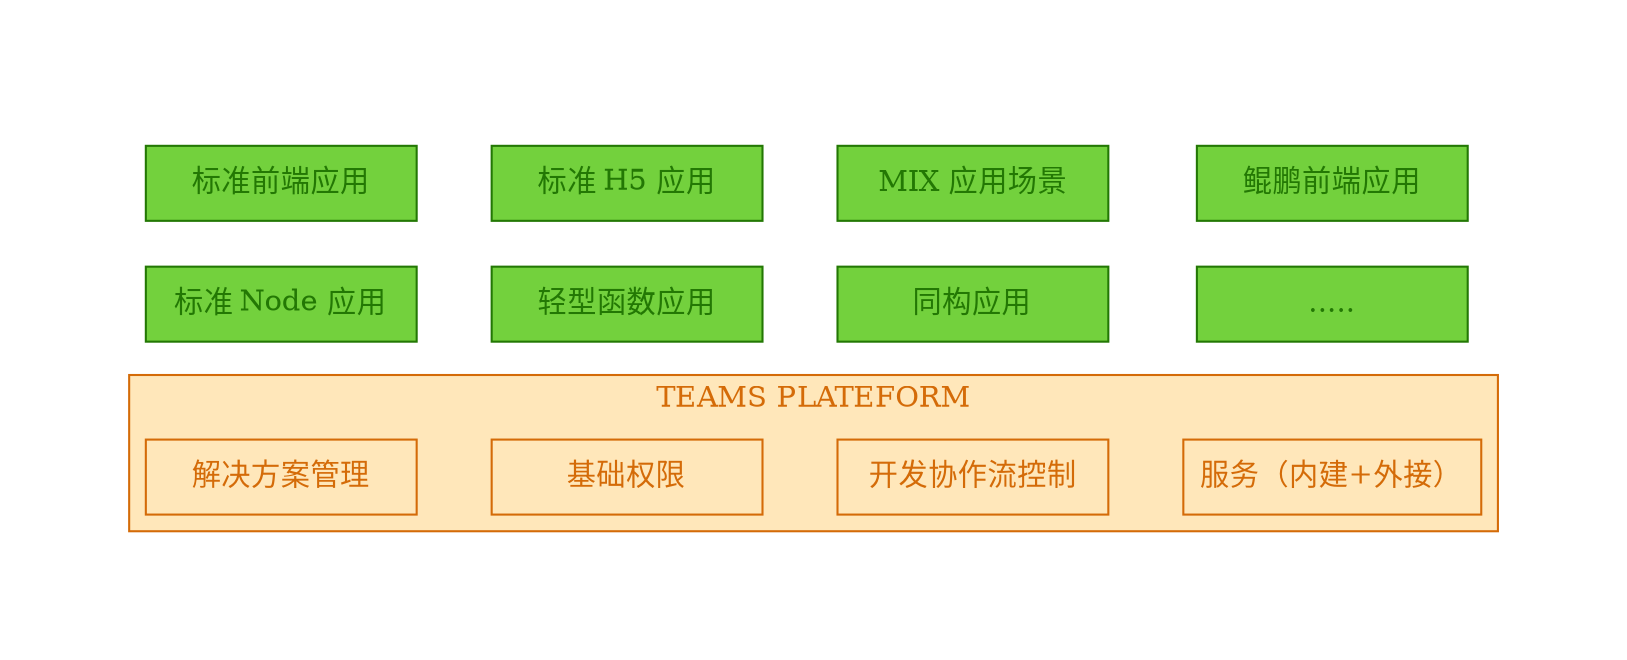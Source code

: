 graph G {
  graph [pad="0.75",ranksep="0.5",nodesep="0.3"];
  node [shape=box,width=1.8];
  edge [style=invis];
  rankdir=LR;
  compound = true;
//   subgraph cluster3 {
//       label = "afd"
//   }
//   subgraph cluster2 {
//     style="filled"
//     color="#fa541c";
//     fillcolor="#ffbb96";
//     a [color=none,fontcolor="#fa541c",label="集团基础设施（AONE、GITLAB、BUC 等）"];
//   }
//   // node [shape=box,fontcolor="#fa541c",color="#fa541c",fillcolor="#ffbb96",width=9]

  subgraph cluster1 {
    color="#d46b08";
    style="filled"
    fontcolor="#d46b08";
    // fillcolor="#ffc069";
    fillcolor="#ffe7ba";
    label = "TEAMS PLATEFORM"
    node [color="#d46b08",fontcolor="#d46b08",fillcolor="#ffa940"]
    "解决方案管理" -- "基础权限" -- "开发协作流控制" -- "服务（内建+外接）";
  }
  subgraph cluster0 {
    color="none"
    node [style=filled,fontcolor="#237804",color="#237804",fillcolor="#73d13d"];
    "标准前端应用" -- "标准 H5 应用" -- "MIX 应用场景" -- "鲲鹏前端应用";
    "标准 Node 应用" -- "轻型函数应用" -- "同构应用" -- "....."
  }
  
  "标准前端应用" -- "标准 Node 应用" [constraint=false];
 
  
}
